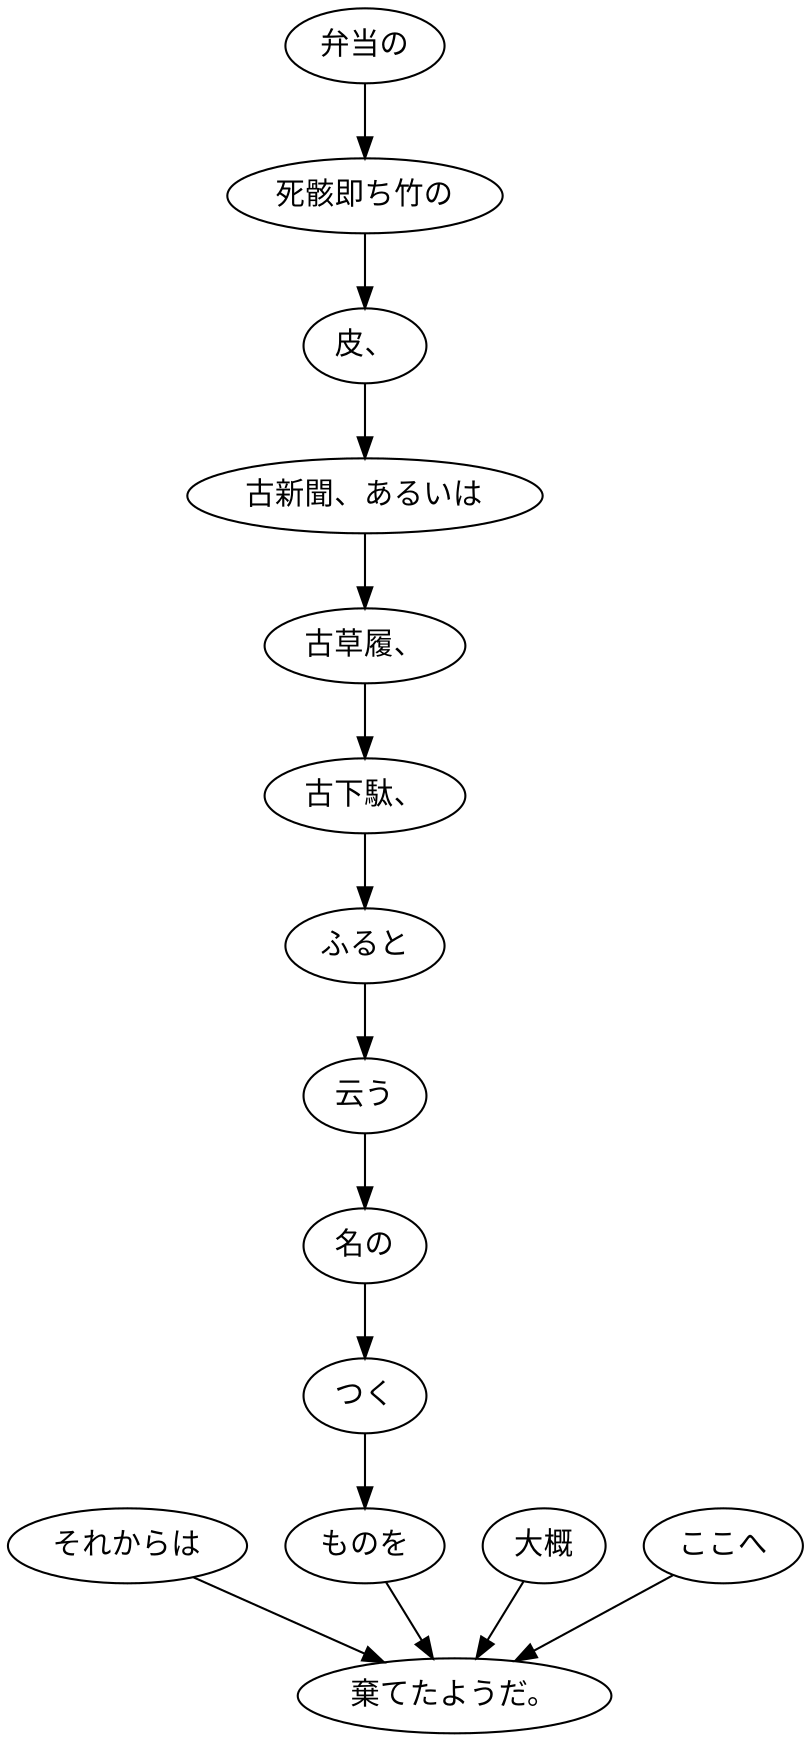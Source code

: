 digraph graph4712 {
	node0 [label="それからは"];
	node1 [label="弁当の"];
	node2 [label="死骸即ち竹の"];
	node3 [label="皮、"];
	node4 [label="古新聞、あるいは"];
	node5 [label="古草履、"];
	node6 [label="古下駄、"];
	node7 [label="ふると"];
	node8 [label="云う"];
	node9 [label="名の"];
	node10 [label="つく"];
	node11 [label="ものを"];
	node12 [label="大概"];
	node13 [label="ここへ"];
	node14 [label="棄てたようだ。"];
	node0 -> node14;
	node1 -> node2;
	node2 -> node3;
	node3 -> node4;
	node4 -> node5;
	node5 -> node6;
	node6 -> node7;
	node7 -> node8;
	node8 -> node9;
	node9 -> node10;
	node10 -> node11;
	node11 -> node14;
	node12 -> node14;
	node13 -> node14;
}
